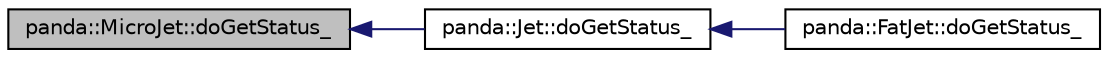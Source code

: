 digraph G
{
  edge [fontname="Helvetica",fontsize="10",labelfontname="Helvetica",labelfontsize="10"];
  node [fontname="Helvetica",fontsize="10",shape=record];
  rankdir=LR;
  Node1 [label="panda::MicroJet::doGetStatus_",height=0.2,width=0.4,color="black", fillcolor="grey75", style="filled" fontcolor="black"];
  Node1 -> Node2 [dir=back,color="midnightblue",fontsize="10",style="solid"];
  Node2 [label="panda::Jet::doGetStatus_",height=0.2,width=0.4,color="black", fillcolor="white", style="filled",URL="$classpanda_1_1Jet.html#a4ecbac39b42fe464f6346711aed38aba"];
  Node2 -> Node3 [dir=back,color="midnightblue",fontsize="10",style="solid"];
  Node3 [label="panda::FatJet::doGetStatus_",height=0.2,width=0.4,color="black", fillcolor="white", style="filled",URL="$classpanda_1_1FatJet.html#a96835f1d5e56985c033cc73029dccef0"];
}

